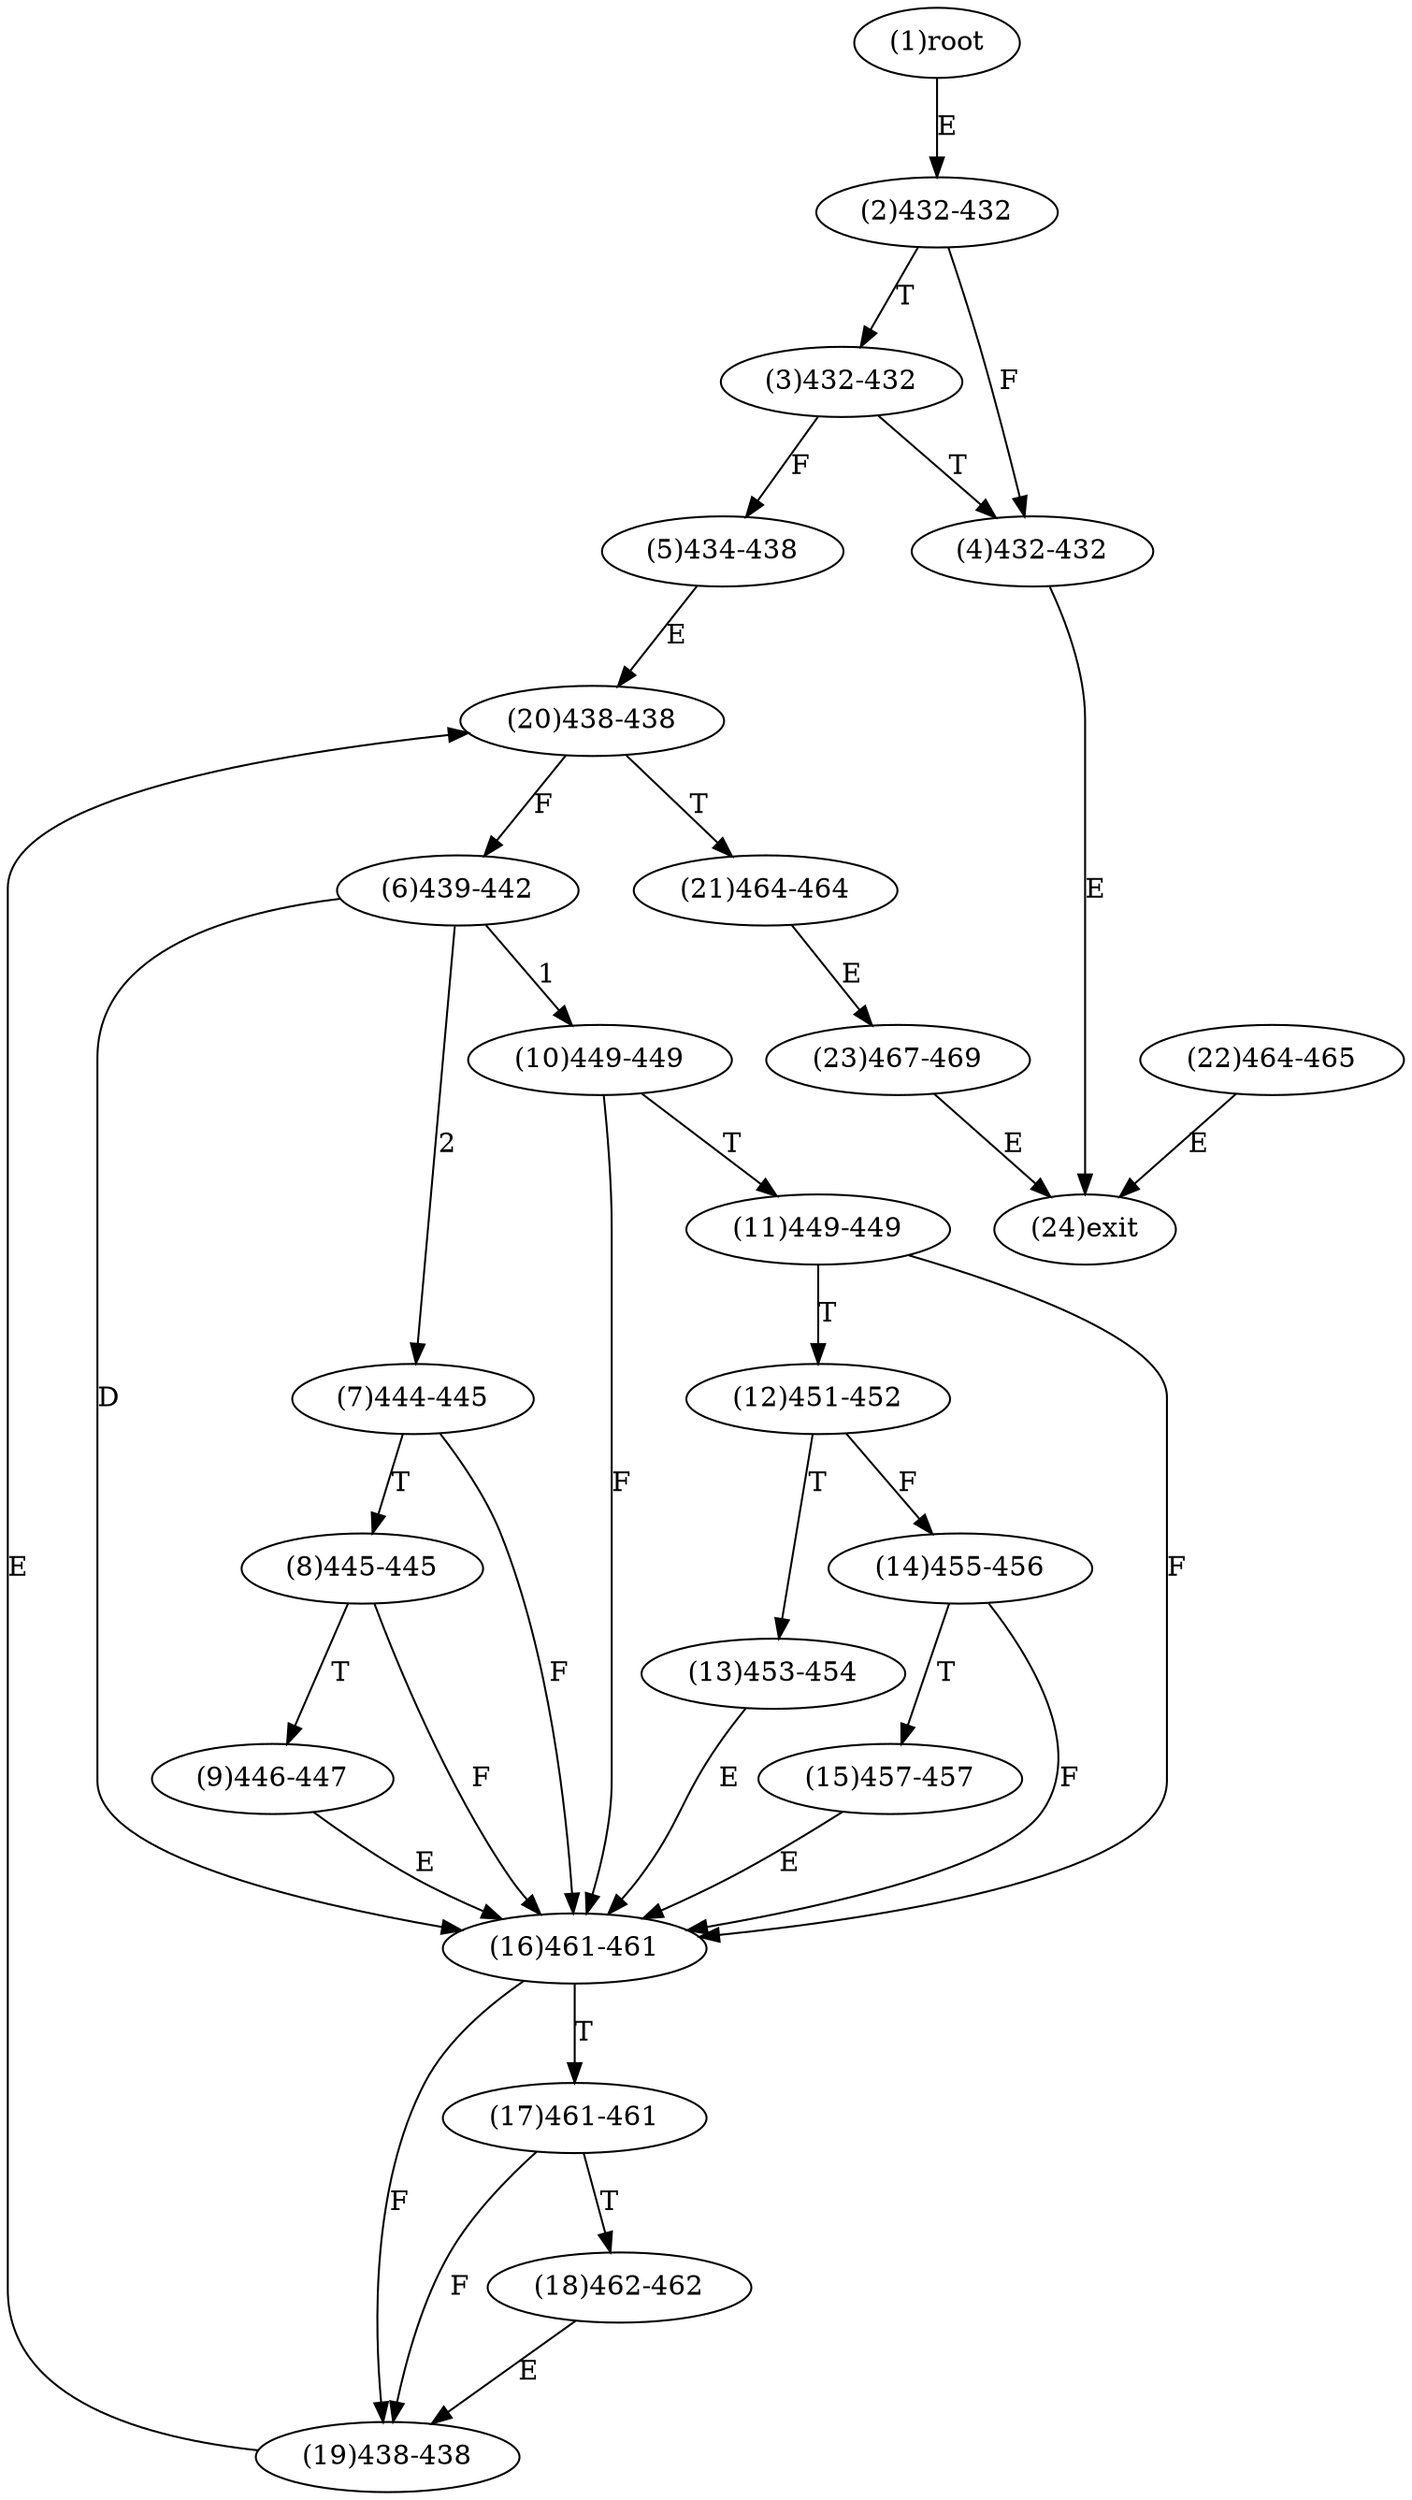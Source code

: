 digraph "" { 
1[ label="(1)root"];
2[ label="(2)432-432"];
3[ label="(3)432-432"];
4[ label="(4)432-432"];
5[ label="(5)434-438"];
6[ label="(6)439-442"];
7[ label="(7)444-445"];
8[ label="(8)445-445"];
9[ label="(9)446-447"];
10[ label="(10)449-449"];
11[ label="(11)449-449"];
12[ label="(12)451-452"];
13[ label="(13)453-454"];
14[ label="(14)455-456"];
15[ label="(15)457-457"];
17[ label="(17)461-461"];
16[ label="(16)461-461"];
19[ label="(19)438-438"];
18[ label="(18)462-462"];
21[ label="(21)464-464"];
20[ label="(20)438-438"];
23[ label="(23)467-469"];
22[ label="(22)464-465"];
24[ label="(24)exit"];
1->2[ label="E"];
2->4[ label="F"];
2->3[ label="T"];
3->5[ label="F"];
3->4[ label="T"];
4->24[ label="E"];
5->20[ label="E"];
6->10[ label="1"];
6->7[ label="2"];
6->16[ label="D"];
7->16[ label="F"];
7->8[ label="T"];
8->16[ label="F"];
8->9[ label="T"];
9->16[ label="E"];
10->16[ label="F"];
10->11[ label="T"];
11->16[ label="F"];
11->12[ label="T"];
12->14[ label="F"];
12->13[ label="T"];
13->16[ label="E"];
14->16[ label="F"];
14->15[ label="T"];
15->16[ label="E"];
16->19[ label="F"];
16->17[ label="T"];
17->19[ label="F"];
17->18[ label="T"];
18->19[ label="E"];
19->20[ label="E"];
20->6[ label="F"];
20->21[ label="T"];
21->23[ label="E"];
22->24[ label="E"];
23->24[ label="E"];
}